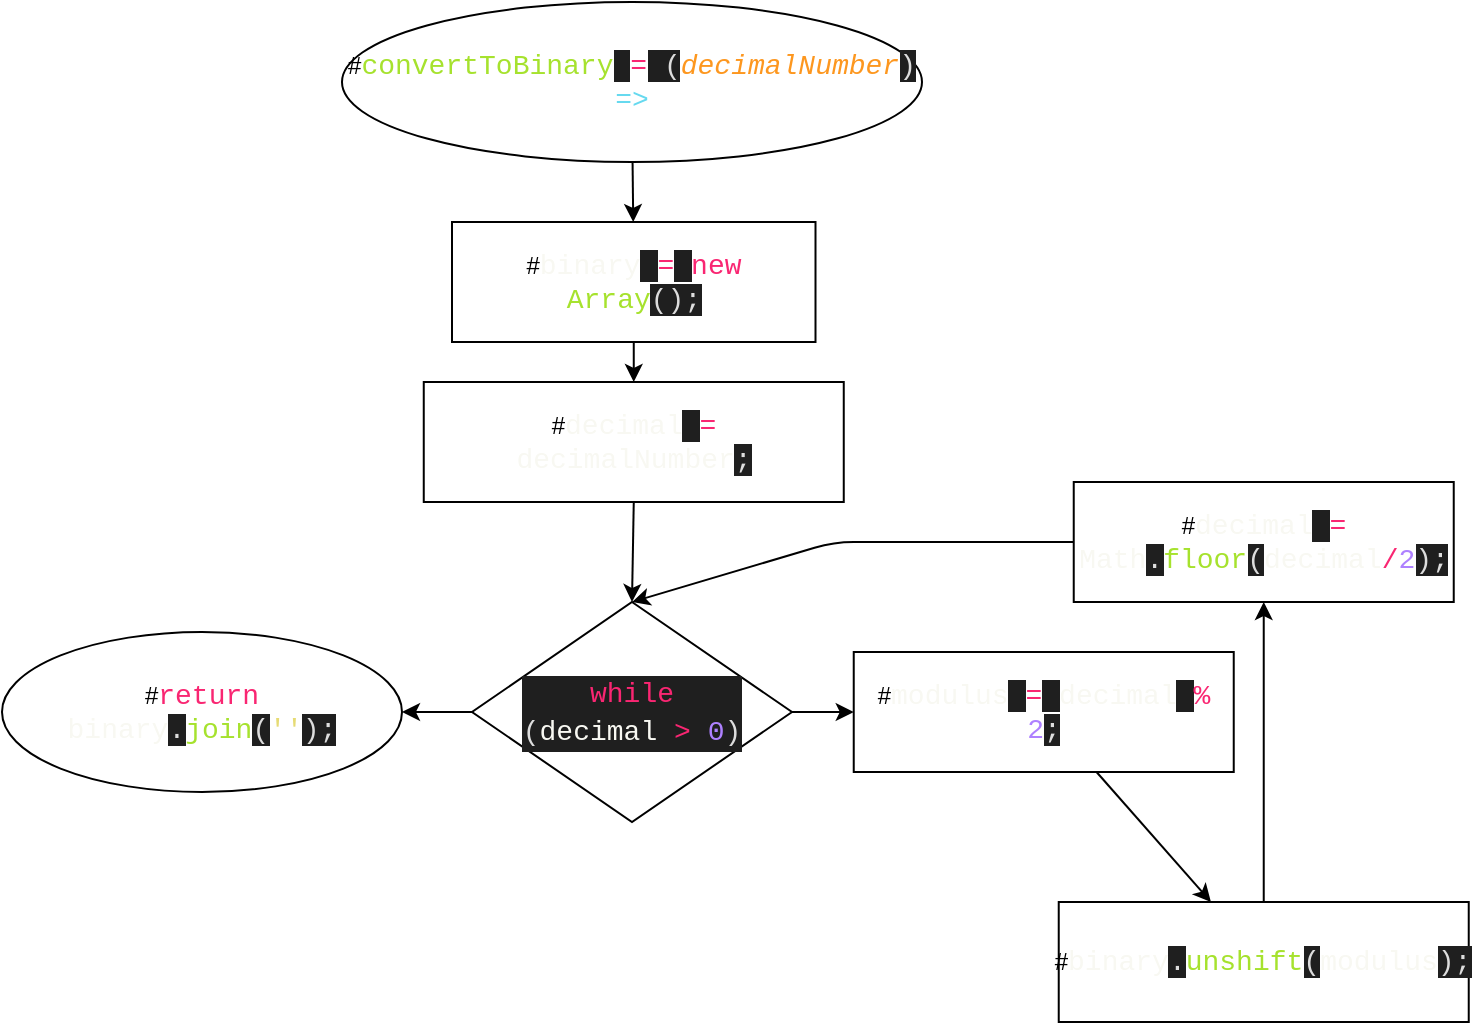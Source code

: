<mxfile>
    <diagram id="JEbSvCkZiCtwFlk_fE56" name="Page-1">
        <mxGraphModel dx="1520" dy="857" grid="1" gridSize="10" guides="1" tooltips="1" connect="1" arrows="1" fold="1" page="1" pageScale="1" pageWidth="850" pageHeight="1100" math="0" shadow="0">
            <root>
                <mxCell id="0"/>
                <mxCell id="1" parent="0"/>
                <mxCell id="67" value="#&lt;span style=&quot;font-family: Consolas, &amp;quot;Courier New&amp;quot;, monospace; font-size: 14px; color: rgb(249, 38, 114);&quot;&gt;return&lt;/span&gt;&lt;span style=&quot;background-color: rgb(31, 31, 31); color: rgb(221, 221, 221); font-family: Consolas, &amp;quot;Courier New&amp;quot;, monospace; font-size: 14px;&quot;&gt; &lt;/span&gt;&lt;span style=&quot;font-family: Consolas, &amp;quot;Courier New&amp;quot;, monospace; font-size: 14px; color: rgb(248, 248, 242);&quot;&gt;binary&lt;/span&gt;&lt;span style=&quot;background-color: rgb(31, 31, 31); color: rgb(221, 221, 221); font-family: Consolas, &amp;quot;Courier New&amp;quot;, monospace; font-size: 14px;&quot;&gt;.&lt;/span&gt;&lt;span style=&quot;font-family: Consolas, &amp;quot;Courier New&amp;quot;, monospace; font-size: 14px; color: rgb(166, 226, 46);&quot;&gt;join&lt;/span&gt;&lt;span style=&quot;background-color: rgb(31, 31, 31); color: rgb(221, 221, 221); font-family: Consolas, &amp;quot;Courier New&amp;quot;, monospace; font-size: 14px;&quot;&gt;(&lt;/span&gt;&lt;span style=&quot;font-family: Consolas, &amp;quot;Courier New&amp;quot;, monospace; font-size: 14px; color: rgb(230, 219, 116);&quot;&gt;''&lt;/span&gt;&lt;span style=&quot;background-color: rgb(31, 31, 31); color: rgb(221, 221, 221); font-family: Consolas, &amp;quot;Courier New&amp;quot;, monospace; font-size: 14px;&quot;&gt;);&lt;/span&gt;" style="ellipse;whiteSpace=wrap;html=1;" parent="1" vertex="1">
                    <mxGeometry x="58" y="355" width="200" height="80" as="geometry"/>
                </mxCell>
                <mxCell id="75" value="" style="edgeStyle=none;html=1;" edge="1" parent="1" source="69" target="70">
                    <mxGeometry relative="1" as="geometry"/>
                </mxCell>
                <mxCell id="69" value="#&lt;span style=&quot;font-family: Consolas, &amp;quot;Courier New&amp;quot;, monospace; font-size: 14px; color: rgb(166, 226, 46);&quot;&gt;convertToBinary&lt;/span&gt;&lt;span style=&quot;background-color: rgb(31, 31, 31); color: rgb(221, 221, 221); font-family: Consolas, &amp;quot;Courier New&amp;quot;, monospace; font-size: 14px;&quot;&gt; &lt;/span&gt;&lt;span style=&quot;font-family: Consolas, &amp;quot;Courier New&amp;quot;, monospace; font-size: 14px; color: rgb(249, 38, 114);&quot;&gt;=&lt;/span&gt;&lt;span style=&quot;background-color: rgb(31, 31, 31); color: rgb(221, 221, 221); font-family: Consolas, &amp;quot;Courier New&amp;quot;, monospace; font-size: 14px;&quot;&gt; (&lt;/span&gt;&lt;span style=&quot;font-family: Consolas, &amp;quot;Courier New&amp;quot;, monospace; font-size: 14px; color: rgb(253, 151, 31); font-style: italic;&quot;&gt;decimalNumber&lt;/span&gt;&lt;span style=&quot;background-color: rgb(31, 31, 31); color: rgb(221, 221, 221); font-family: Consolas, &amp;quot;Courier New&amp;quot;, monospace; font-size: 14px;&quot;&gt;) &lt;/span&gt;&lt;span style=&quot;font-family: Consolas, &amp;quot;Courier New&amp;quot;, monospace; font-size: 14px; color: rgb(102, 217, 239); font-style: italic;&quot;&gt;=&amp;gt;&lt;/span&gt;" style="ellipse;whiteSpace=wrap;html=1;" vertex="1" parent="1">
                    <mxGeometry x="228" y="40" width="290" height="80" as="geometry"/>
                </mxCell>
                <mxCell id="80" style="edgeStyle=none;html=1;entryX=0.5;entryY=0;entryDx=0;entryDy=0;" edge="1" parent="1" source="70" target="72">
                    <mxGeometry relative="1" as="geometry"/>
                </mxCell>
                <mxCell id="70" value="#&lt;span style=&quot;font-family: Consolas, &amp;quot;Courier New&amp;quot;, monospace; font-size: 14px; color: rgb(248, 248, 242);&quot;&gt;binary&lt;/span&gt;&lt;span style=&quot;background-color: rgb(31, 31, 31); color: rgb(221, 221, 221); font-family: Consolas, &amp;quot;Courier New&amp;quot;, monospace; font-size: 14px;&quot;&gt; &lt;/span&gt;&lt;span style=&quot;font-family: Consolas, &amp;quot;Courier New&amp;quot;, monospace; font-size: 14px; color: rgb(249, 38, 114);&quot;&gt;=&lt;/span&gt;&lt;span style=&quot;background-color: rgb(31, 31, 31); color: rgb(221, 221, 221); font-family: Consolas, &amp;quot;Courier New&amp;quot;, monospace; font-size: 14px;&quot;&gt; &lt;/span&gt;&lt;span style=&quot;font-family: Consolas, &amp;quot;Courier New&amp;quot;, monospace; font-size: 14px; color: rgb(249, 38, 114);&quot;&gt;new&lt;/span&gt;&lt;span style=&quot;background-color: rgb(31, 31, 31); color: rgb(221, 221, 221); font-family: Consolas, &amp;quot;Courier New&amp;quot;, monospace; font-size: 14px;&quot;&gt; &lt;/span&gt;&lt;span style=&quot;font-family: Consolas, &amp;quot;Courier New&amp;quot;, monospace; font-size: 14px; color: rgb(166, 226, 46);&quot;&gt;Array&lt;/span&gt;&lt;span style=&quot;background-color: rgb(31, 31, 31); color: rgb(221, 221, 221); font-family: Consolas, &amp;quot;Courier New&amp;quot;, monospace; font-size: 14px;&quot;&gt;();&lt;/span&gt;" style="rounded=0;whiteSpace=wrap;html=1;" vertex="1" parent="1">
                    <mxGeometry x="283" y="150" width="181.75" height="60" as="geometry"/>
                </mxCell>
                <mxCell id="84" value="" style="edgeStyle=none;html=1;entryX=0.5;entryY=0;entryDx=0;entryDy=0;exitX=0.5;exitY=1;exitDx=0;exitDy=0;" edge="1" parent="1" source="72" target="73">
                    <mxGeometry relative="1" as="geometry">
                        <mxPoint x="373.87" y="340" as="targetPoint"/>
                    </mxGeometry>
                </mxCell>
                <mxCell id="72" value="#&lt;span style=&quot;font-family: Consolas, &amp;quot;Courier New&amp;quot;, monospace; font-size: 14px; color: rgb(248, 248, 242);&quot;&gt;decimal&lt;/span&gt;&lt;span style=&quot;background-color: rgb(31, 31, 31); color: rgb(221, 221, 221); font-family: Consolas, &amp;quot;Courier New&amp;quot;, monospace; font-size: 14px;&quot;&gt; &lt;/span&gt;&lt;span style=&quot;font-family: Consolas, &amp;quot;Courier New&amp;quot;, monospace; font-size: 14px; color: rgb(249, 38, 114);&quot;&gt;=&lt;/span&gt;&lt;span style=&quot;background-color: rgb(31, 31, 31); color: rgb(221, 221, 221); font-family: Consolas, &amp;quot;Courier New&amp;quot;, monospace; font-size: 14px;&quot;&gt; &lt;/span&gt;&lt;span style=&quot;font-family: Consolas, &amp;quot;Courier New&amp;quot;, monospace; font-size: 14px; color: rgb(248, 248, 242);&quot;&gt;decimalNumber&lt;/span&gt;&lt;span style=&quot;background-color: rgb(31, 31, 31); color: rgb(221, 221, 221); font-family: Consolas, &amp;quot;Courier New&amp;quot;, monospace; font-size: 14px;&quot;&gt;;&lt;/span&gt;" style="rounded=0;whiteSpace=wrap;html=1;" vertex="1" parent="1">
                    <mxGeometry x="268.88" y="230" width="210" height="60" as="geometry"/>
                </mxCell>
                <mxCell id="81" value="" style="edgeStyle=none;html=1;" edge="1" parent="1" source="73" target="67">
                    <mxGeometry relative="1" as="geometry"/>
                </mxCell>
                <mxCell id="83" value="" style="edgeStyle=none;html=1;" edge="1" parent="1" source="73" target="82">
                    <mxGeometry relative="1" as="geometry"/>
                </mxCell>
                <mxCell id="73" value="&lt;div style=&quot;color: rgb(221, 221, 221); background-color: rgb(31, 31, 31); font-family: Consolas, &amp;quot;Courier New&amp;quot;, monospace; font-size: 14px; line-height: 19px;&quot;&gt;&lt;span style=&quot;color: #f92672;&quot;&gt;while&lt;/span&gt;&lt;/div&gt;&lt;div style=&quot;color: rgb(221, 221, 221); background-color: rgb(31, 31, 31); font-family: Consolas, &amp;quot;Courier New&amp;quot;, monospace; font-size: 14px; line-height: 19px;&quot;&gt;(&lt;span style=&quot;color: rgb(248, 248, 242);&quot;&gt;decimal&lt;/span&gt; &lt;span style=&quot;color: rgb(249, 38, 114);&quot;&gt;&amp;gt;&lt;/span&gt; &lt;span style=&quot;color: rgb(174, 129, 255);&quot;&gt;0&lt;/span&gt;)&lt;/div&gt;" style="rhombus;whiteSpace=wrap;html=1;" vertex="1" parent="1">
                    <mxGeometry x="293" y="340" width="160" height="110" as="geometry"/>
                </mxCell>
                <mxCell id="86" value="" style="edgeStyle=none;html=1;" edge="1" parent="1" source="82" target="85">
                    <mxGeometry relative="1" as="geometry"/>
                </mxCell>
                <mxCell id="82" value="#&lt;span style=&quot;font-family: Consolas, &amp;quot;Courier New&amp;quot;, monospace; font-size: 14px; color: rgb(248, 248, 242);&quot;&gt;modulus&lt;/span&gt;&lt;span style=&quot;background-color: rgb(31, 31, 31); color: rgb(221, 221, 221); font-family: Consolas, &amp;quot;Courier New&amp;quot;, monospace; font-size: 14px;&quot;&gt; &lt;/span&gt;&lt;span style=&quot;font-family: Consolas, &amp;quot;Courier New&amp;quot;, monospace; font-size: 14px; color: rgb(249, 38, 114);&quot;&gt;=&lt;/span&gt;&lt;span style=&quot;background-color: rgb(31, 31, 31); color: rgb(221, 221, 221); font-family: Consolas, &amp;quot;Courier New&amp;quot;, monospace; font-size: 14px;&quot;&gt; &lt;/span&gt;&lt;span style=&quot;font-family: Consolas, &amp;quot;Courier New&amp;quot;, monospace; font-size: 14px; color: rgb(248, 248, 242);&quot;&gt;decimal&lt;/span&gt;&lt;span style=&quot;background-color: rgb(31, 31, 31); color: rgb(221, 221, 221); font-family: Consolas, &amp;quot;Courier New&amp;quot;, monospace; font-size: 14px;&quot;&gt; &lt;/span&gt;&lt;span style=&quot;font-family: Consolas, &amp;quot;Courier New&amp;quot;, monospace; font-size: 14px; color: rgb(249, 38, 114);&quot;&gt;%&lt;/span&gt;&lt;span style=&quot;background-color: rgb(31, 31, 31); color: rgb(221, 221, 221); font-family: Consolas, &amp;quot;Courier New&amp;quot;, monospace; font-size: 14px;&quot;&gt; &lt;/span&gt;&lt;span style=&quot;font-family: Consolas, &amp;quot;Courier New&amp;quot;, monospace; font-size: 14px; color: rgb(174, 129, 255);&quot;&gt;2&lt;/span&gt;&lt;span style=&quot;background-color: rgb(31, 31, 31); color: rgb(221, 221, 221); font-family: Consolas, &amp;quot;Courier New&amp;quot;, monospace; font-size: 14px;&quot;&gt;;&lt;br&gt;&lt;/span&gt;" style="rounded=0;whiteSpace=wrap;html=1;" vertex="1" parent="1">
                    <mxGeometry x="483.87" y="365" width="190" height="60" as="geometry"/>
                </mxCell>
                <mxCell id="89" style="edgeStyle=none;html=1;entryX=0.5;entryY=1;entryDx=0;entryDy=0;" edge="1" parent="1" source="85" target="87">
                    <mxGeometry relative="1" as="geometry"/>
                </mxCell>
                <mxCell id="85" value="#&lt;span style=&quot;font-family: Consolas, &amp;quot;Courier New&amp;quot;, monospace; font-size: 14px; color: rgb(248, 248, 242);&quot;&gt;binary&lt;/span&gt;&lt;span style=&quot;background-color: rgb(31, 31, 31); color: rgb(221, 221, 221); font-family: Consolas, &amp;quot;Courier New&amp;quot;, monospace; font-size: 14px;&quot;&gt;.&lt;/span&gt;&lt;span style=&quot;font-family: Consolas, &amp;quot;Courier New&amp;quot;, monospace; font-size: 14px; color: rgb(166, 226, 46);&quot;&gt;unshift&lt;/span&gt;&lt;span style=&quot;background-color: rgb(31, 31, 31); color: rgb(221, 221, 221); font-family: Consolas, &amp;quot;Courier New&amp;quot;, monospace; font-size: 14px;&quot;&gt;(&lt;/span&gt;&lt;span style=&quot;font-family: Consolas, &amp;quot;Courier New&amp;quot;, monospace; font-size: 14px; color: rgb(248, 248, 242);&quot;&gt;modulus&lt;/span&gt;&lt;span style=&quot;background-color: rgb(31, 31, 31); color: rgb(221, 221, 221); font-family: Consolas, &amp;quot;Courier New&amp;quot;, monospace; font-size: 14px;&quot;&gt;);&lt;/span&gt;" style="rounded=0;whiteSpace=wrap;html=1;" vertex="1" parent="1">
                    <mxGeometry x="586.37" y="490" width="205" height="60" as="geometry"/>
                </mxCell>
                <mxCell id="88" style="edgeStyle=none;html=1;entryX=0.5;entryY=0;entryDx=0;entryDy=0;" edge="1" parent="1" source="87" target="73">
                    <mxGeometry relative="1" as="geometry">
                        <Array as="points">
                            <mxPoint x="473.87" y="310"/>
                        </Array>
                    </mxGeometry>
                </mxCell>
                <mxCell id="87" value="#&lt;span style=&quot;font-family: Consolas, &amp;quot;Courier New&amp;quot;, monospace; font-size: 14px; color: rgb(248, 248, 242);&quot;&gt;decimal&lt;/span&gt;&lt;span style=&quot;background-color: rgb(31, 31, 31); color: rgb(221, 221, 221); font-family: Consolas, &amp;quot;Courier New&amp;quot;, monospace; font-size: 14px;&quot;&gt; &lt;/span&gt;&lt;span style=&quot;font-family: Consolas, &amp;quot;Courier New&amp;quot;, monospace; font-size: 14px; color: rgb(249, 38, 114);&quot;&gt;=&lt;/span&gt;&lt;span style=&quot;background-color: rgb(31, 31, 31); color: rgb(221, 221, 221); font-family: Consolas, &amp;quot;Courier New&amp;quot;, monospace; font-size: 14px;&quot;&gt; &lt;/span&gt;&lt;span style=&quot;font-family: Consolas, &amp;quot;Courier New&amp;quot;, monospace; font-size: 14px; color: rgb(248, 248, 242);&quot;&gt;Math&lt;/span&gt;&lt;span style=&quot;background-color: rgb(31, 31, 31); color: rgb(221, 221, 221); font-family: Consolas, &amp;quot;Courier New&amp;quot;, monospace; font-size: 14px;&quot;&gt;.&lt;/span&gt;&lt;span style=&quot;font-family: Consolas, &amp;quot;Courier New&amp;quot;, monospace; font-size: 14px; color: rgb(166, 226, 46);&quot;&gt;floor&lt;/span&gt;&lt;span style=&quot;background-color: rgb(31, 31, 31); color: rgb(221, 221, 221); font-family: Consolas, &amp;quot;Courier New&amp;quot;, monospace; font-size: 14px;&quot;&gt;(&lt;/span&gt;&lt;span style=&quot;font-family: Consolas, &amp;quot;Courier New&amp;quot;, monospace; font-size: 14px; color: rgb(248, 248, 242);&quot;&gt;decimal&lt;/span&gt;&lt;span style=&quot;font-family: Consolas, &amp;quot;Courier New&amp;quot;, monospace; font-size: 14px; color: rgb(249, 38, 114);&quot;&gt;/&lt;/span&gt;&lt;span style=&quot;font-family: Consolas, &amp;quot;Courier New&amp;quot;, monospace; font-size: 14px; color: rgb(174, 129, 255);&quot;&gt;2&lt;/span&gt;&lt;span style=&quot;background-color: rgb(31, 31, 31); color: rgb(221, 221, 221); font-family: Consolas, &amp;quot;Courier New&amp;quot;, monospace; font-size: 14px;&quot;&gt;);&lt;/span&gt;" style="rounded=0;whiteSpace=wrap;html=1;" vertex="1" parent="1">
                    <mxGeometry x="593.87" y="280" width="190" height="60" as="geometry"/>
                </mxCell>
            </root>
        </mxGraphModel>
    </diagram>
</mxfile>